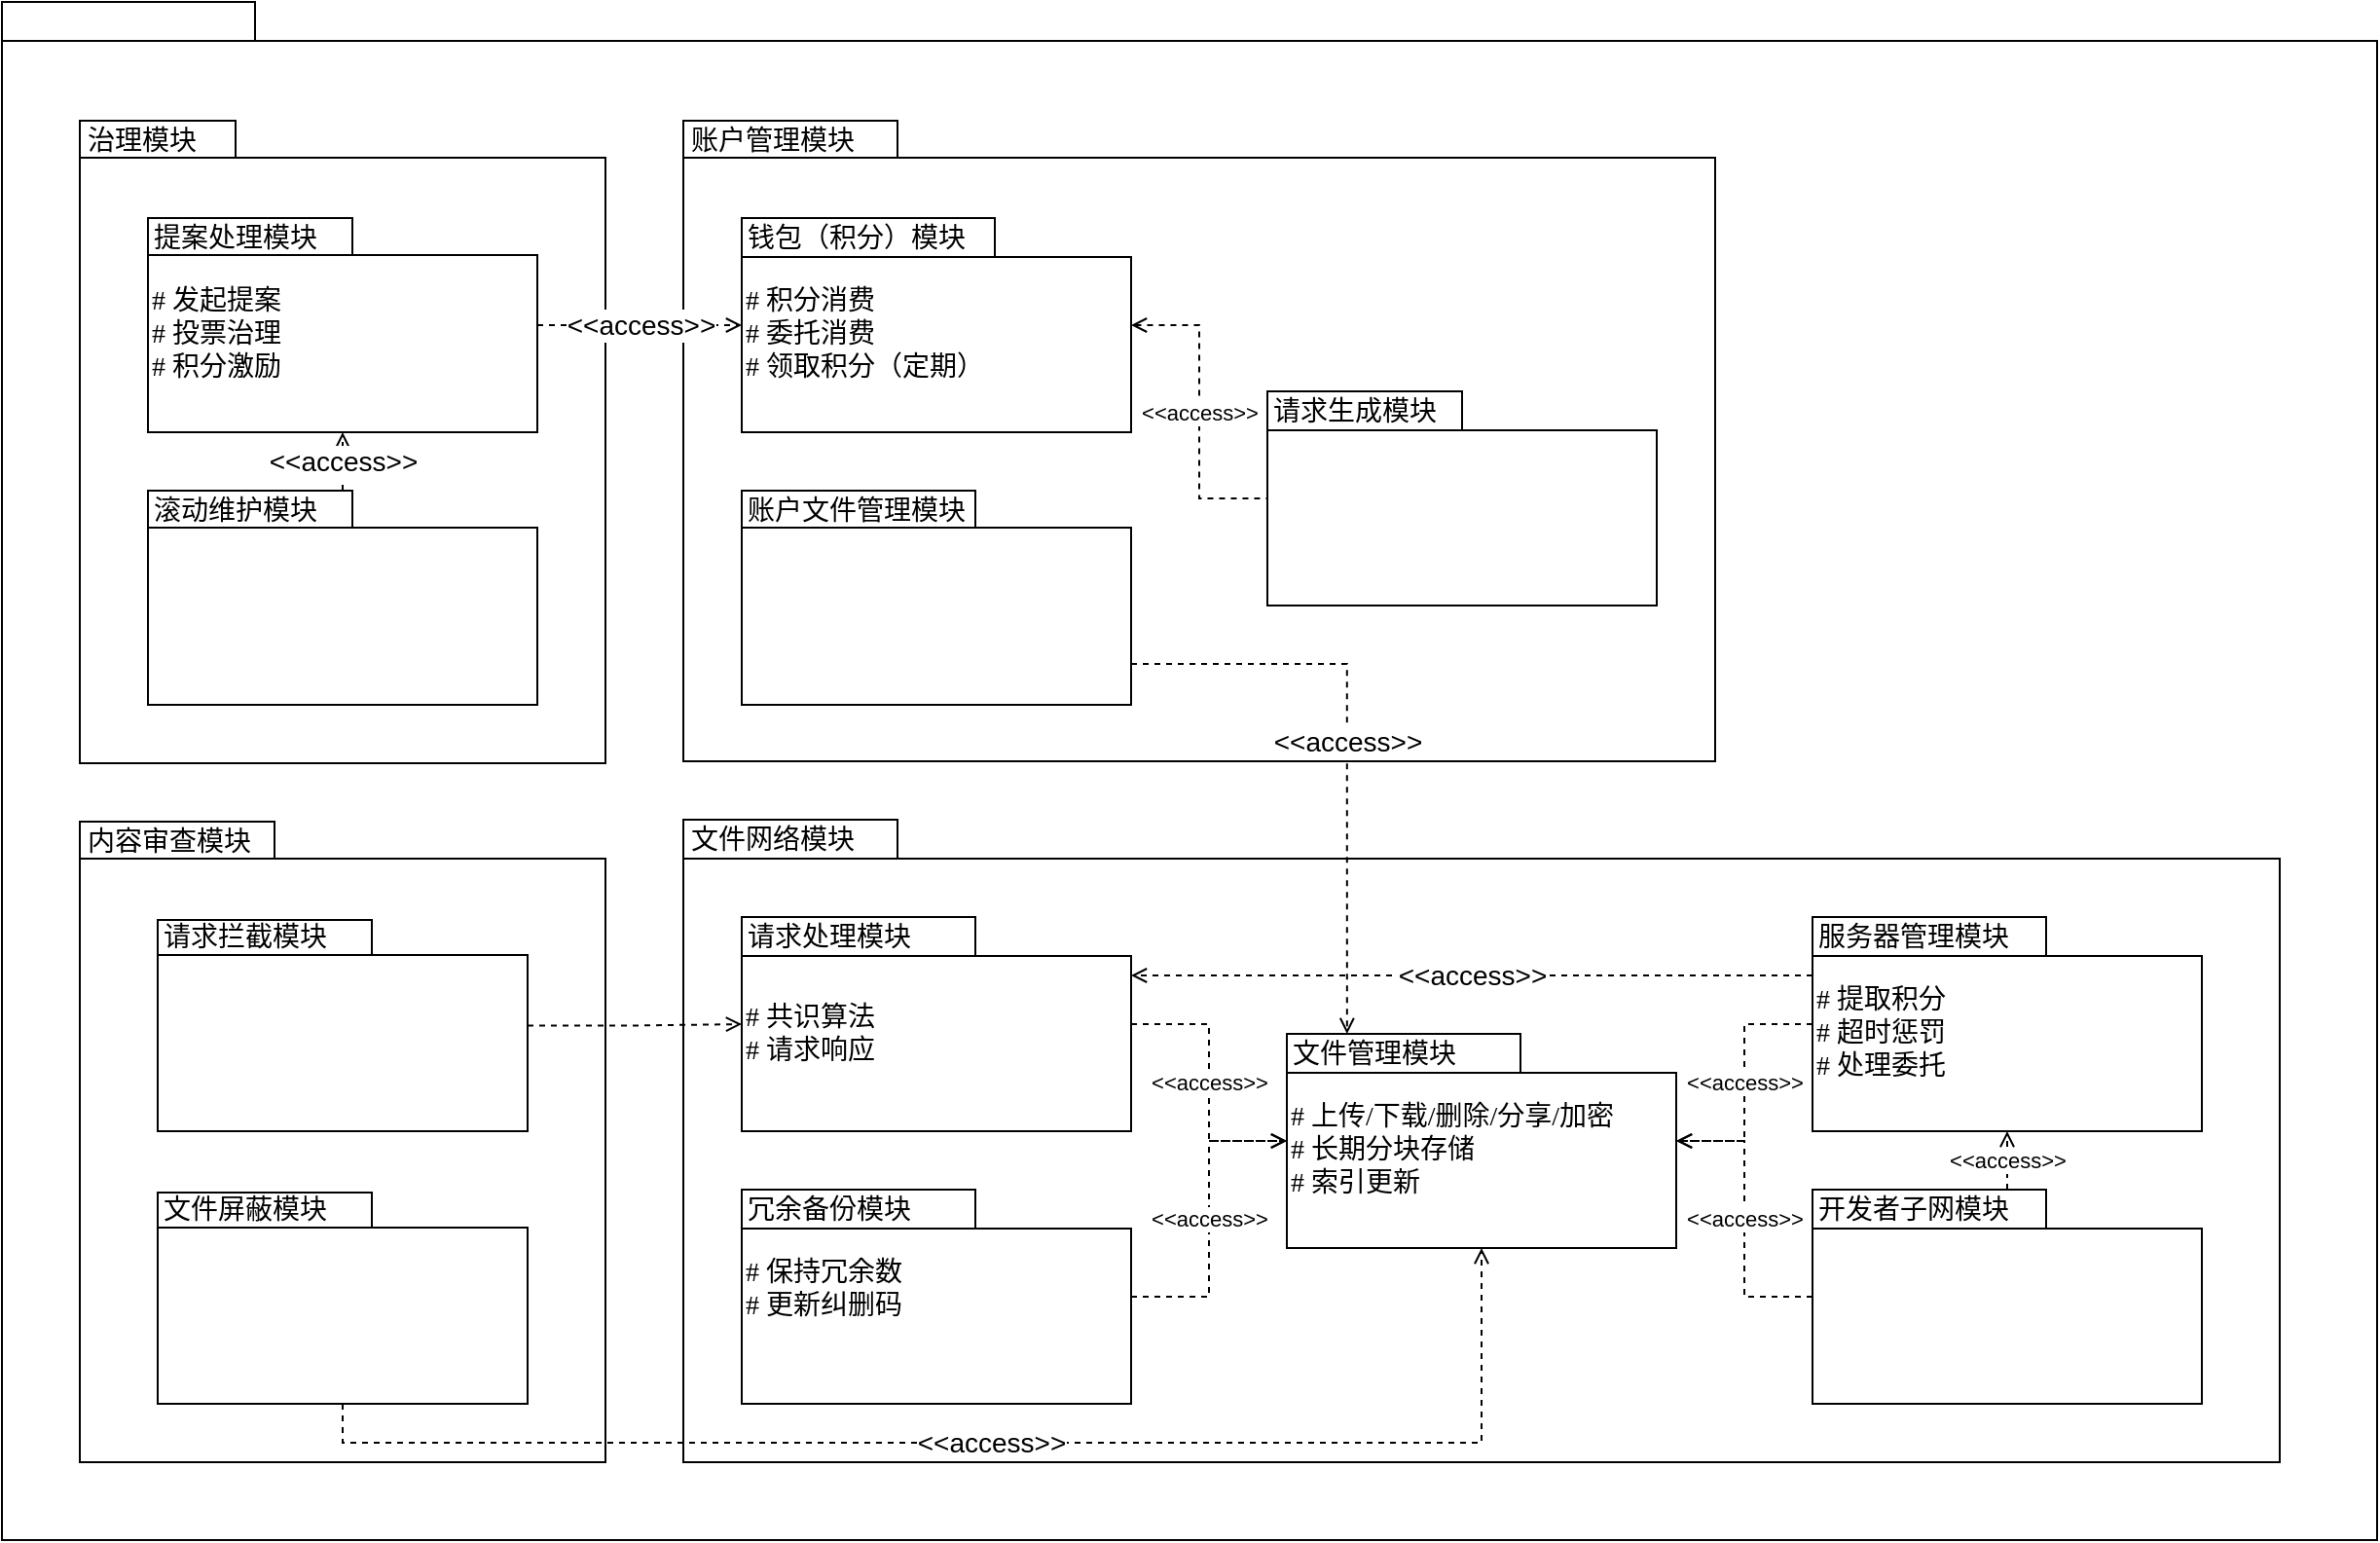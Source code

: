 <mxfile version="20.6.2" type="device"><diagram name="Page-1" id="b5b7bab2-c9e2-2cf4-8b2a-24fd1a2a6d21"><mxGraphModel dx="1730" dy="-137" grid="1" gridSize="10" guides="1" tooltips="1" connect="1" arrows="1" fold="1" page="1" pageScale="1" pageWidth="827" pageHeight="1169" background="none" math="0" shadow="0"><root><mxCell id="0"/><mxCell id="1" parent="0"/><mxCell id="MmXqtf6gfNPyjp5Q-xVq-26" value="" style="shape=folder;fontStyle=1;spacingTop=10;tabWidth=130;tabHeight=20;tabPosition=left;html=1;rounded=0;shadow=0;comic=0;labelBackgroundColor=none;strokeWidth=1;fillColor=none;fontFamily=Verdana;fontSize=10;align=center;" parent="1" vertex="1"><mxGeometry x="40" y="1200" width="1220" height="790" as="geometry"/></mxCell><mxCell id="BdhaXkk_X3A4e7f7dvyO-38" value="" style="shape=folder;fontStyle=1;spacingTop=10;tabWidth=110;tabHeight=19;tabPosition=left;html=1;rounded=0;shadow=0;comic=0;labelBackgroundColor=none;strokeWidth=1;fontFamily=Verdana;fontSize=10;align=center;" parent="1" vertex="1"><mxGeometry x="390" y="1261" width="530" height="329" as="geometry"/></mxCell><mxCell id="BdhaXkk_X3A4e7f7dvyO-46" value="" style="group" parent="1" vertex="1" connectable="0"><mxGeometry x="80" y="1261" width="270" height="330" as="geometry"/></mxCell><mxCell id="BdhaXkk_X3A4e7f7dvyO-47" value="" style="shape=folder;fontStyle=1;spacingTop=10;tabWidth=80;tabHeight=19;tabPosition=left;html=1;rounded=0;shadow=0;comic=0;labelBackgroundColor=none;strokeWidth=1;fontFamily=Verdana;fontSize=10;align=center;" parent="BdhaXkk_X3A4e7f7dvyO-46" vertex="1"><mxGeometry width="270" height="330" as="geometry"/></mxCell><mxCell id="BdhaXkk_X3A4e7f7dvyO-48" value="&lt;span style=&quot;font-size: 14px;&quot;&gt;治理模块&lt;/span&gt;" style="text;html=1;align=left;verticalAlign=top;spacingTop=-4;fontSize=10;fontFamily=Verdana" parent="BdhaXkk_X3A4e7f7dvyO-46" vertex="1"><mxGeometry x="2" width="68" height="20" as="geometry"/></mxCell><mxCell id="BdhaXkk_X3A4e7f7dvyO-49" value="" style="group" parent="BdhaXkk_X3A4e7f7dvyO-46" vertex="1" connectable="0"><mxGeometry x="35" y="50" width="200" height="110" as="geometry"/></mxCell><mxCell id="BdhaXkk_X3A4e7f7dvyO-50" value="&lt;font style=&quot;font-size: 14px; font-weight: normal;&quot;&gt;# 发起提案&lt;br&gt;# 投票治理&lt;br&gt;# 积分激励&lt;br&gt;&lt;/font&gt;" style="shape=folder;fontStyle=1;spacingTop=10;tabWidth=105;tabHeight=19;tabPosition=left;html=1;rounded=0;shadow=0;comic=0;labelBackgroundColor=none;strokeWidth=1;fontFamily=Verdana;fontSize=10;align=left;" parent="BdhaXkk_X3A4e7f7dvyO-49" vertex="1"><mxGeometry width="200" height="110" as="geometry"/></mxCell><mxCell id="BdhaXkk_X3A4e7f7dvyO-51" value="&lt;span style=&quot;font-size: 14px;&quot;&gt;提案处理模块&lt;/span&gt;" style="text;html=1;align=left;verticalAlign=top;spacingTop=-4;fontSize=10;fontFamily=Verdana" parent="BdhaXkk_X3A4e7f7dvyO-49" vertex="1"><mxGeometry x="1.48" width="117.78" height="20" as="geometry"/></mxCell><mxCell id="BdhaXkk_X3A4e7f7dvyO-52" value="" style="group" parent="BdhaXkk_X3A4e7f7dvyO-46" vertex="1" connectable="0"><mxGeometry x="35" y="190" width="200" height="110" as="geometry"/></mxCell><mxCell id="BdhaXkk_X3A4e7f7dvyO-53" value="" style="shape=folder;fontStyle=1;spacingTop=10;tabWidth=105;tabHeight=19;tabPosition=left;html=1;rounded=0;shadow=0;comic=0;labelBackgroundColor=none;strokeWidth=1;fontFamily=Verdana;fontSize=10;align=center;" parent="BdhaXkk_X3A4e7f7dvyO-52" vertex="1"><mxGeometry width="200" height="110" as="geometry"/></mxCell><mxCell id="BdhaXkk_X3A4e7f7dvyO-54" value="&lt;span style=&quot;font-size: 14px;&quot;&gt;滚动维护模块&lt;/span&gt;" style="text;html=1;align=left;verticalAlign=top;spacingTop=-4;fontSize=10;fontFamily=Verdana" parent="BdhaXkk_X3A4e7f7dvyO-52" vertex="1"><mxGeometry x="1.48" width="117.78" height="20" as="geometry"/></mxCell><mxCell id="FvVLiDJaQNx0vtGSNbEN-18" value="&amp;lt;&amp;lt;access&amp;gt;&amp;gt;" style="edgeStyle=orthogonalEdgeStyle;rounded=0;orthogonalLoop=1;jettySize=auto;html=1;dashed=1;fontSize=14;startArrow=none;startFill=0;endArrow=open;endFill=0;" edge="1" parent="BdhaXkk_X3A4e7f7dvyO-46" source="BdhaXkk_X3A4e7f7dvyO-53" target="BdhaXkk_X3A4e7f7dvyO-50"><mxGeometry relative="1" as="geometry"/></mxCell><mxCell id="BdhaXkk_X3A4e7f7dvyO-39" value="&lt;span style=&quot;font-size: 14px;&quot;&gt;账户管理模块&lt;/span&gt;" style="text;html=1;align=left;verticalAlign=top;spacingTop=-4;fontSize=10;fontFamily=Verdana" parent="1" vertex="1"><mxGeometry x="391.93" y="1261" width="118.07" height="19" as="geometry"/></mxCell><mxCell id="BdhaXkk_X3A4e7f7dvyO-98" value="" style="group" parent="1" vertex="1" connectable="0"><mxGeometry x="420" y="1311" width="200" height="110" as="geometry"/></mxCell><mxCell id="BdhaXkk_X3A4e7f7dvyO-99" value="&lt;font style=&quot;font-size: 14px; font-weight: normal;&quot;&gt;# 积分消费&lt;br&gt;# 委托消费&lt;br&gt;# 领取积分（定期）&lt;br&gt;&lt;/font&gt;" style="shape=folder;fontStyle=1;spacingTop=10;tabWidth=130;tabHeight=20;tabPosition=left;html=1;rounded=0;shadow=0;comic=0;labelBackgroundColor=none;strokeWidth=1;fontFamily=Verdana;fontSize=10;align=left;" parent="BdhaXkk_X3A4e7f7dvyO-98" vertex="1"><mxGeometry width="200" height="110" as="geometry"/></mxCell><mxCell id="BdhaXkk_X3A4e7f7dvyO-100" value="&lt;span style=&quot;font-size: 14px;&quot;&gt;钱包（积分）模块&lt;/span&gt;" style="text;html=1;align=left;verticalAlign=top;spacingTop=-4;fontSize=10;fontFamily=Verdana" parent="BdhaXkk_X3A4e7f7dvyO-98" vertex="1"><mxGeometry x="1.48" width="117.78" height="20" as="geometry"/></mxCell><mxCell id="BdhaXkk_X3A4e7f7dvyO-95" value="" style="group" parent="1" vertex="1" connectable="0"><mxGeometry x="420" y="1451" width="200" height="110" as="geometry"/></mxCell><mxCell id="BdhaXkk_X3A4e7f7dvyO-96" value="" style="shape=folder;fontStyle=1;spacingTop=10;tabWidth=120;tabHeight=19;tabPosition=left;html=1;rounded=0;shadow=0;comic=0;labelBackgroundColor=none;strokeWidth=1;fontFamily=Verdana;fontSize=10;align=center;" parent="BdhaXkk_X3A4e7f7dvyO-95" vertex="1"><mxGeometry width="200" height="110" as="geometry"/></mxCell><mxCell id="BdhaXkk_X3A4e7f7dvyO-97" value="&lt;span style=&quot;font-size: 14px;&quot;&gt;账户文件管理模块&lt;/span&gt;" style="text;html=1;align=left;verticalAlign=top;spacingTop=-4;fontSize=10;fontFamily=Verdana" parent="BdhaXkk_X3A4e7f7dvyO-95" vertex="1"><mxGeometry x="1.48" width="117.78" height="20" as="geometry"/></mxCell><mxCell id="BdhaXkk_X3A4e7f7dvyO-91" value="" style="group" parent="1" vertex="1" connectable="0"><mxGeometry x="690" y="1400" width="200" height="110" as="geometry"/></mxCell><mxCell id="BdhaXkk_X3A4e7f7dvyO-92" value="" style="shape=folder;fontStyle=1;spacingTop=10;tabWidth=100;tabHeight=20;tabPosition=left;html=1;rounded=0;shadow=0;comic=0;labelBackgroundColor=none;strokeWidth=1;fontFamily=Verdana;fontSize=10;align=center;" parent="BdhaXkk_X3A4e7f7dvyO-91" vertex="1"><mxGeometry width="200" height="110" as="geometry"/></mxCell><mxCell id="BdhaXkk_X3A4e7f7dvyO-93" value="&lt;span style=&quot;font-size: 14px;&quot;&gt;请求生成模块&lt;/span&gt;" style="text;html=1;align=left;verticalAlign=top;spacingTop=-4;fontSize=10;fontFamily=Verdana" parent="BdhaXkk_X3A4e7f7dvyO-91" vertex="1"><mxGeometry x="1.48" width="117.78" height="20" as="geometry"/></mxCell><mxCell id="BdhaXkk_X3A4e7f7dvyO-123" value="&amp;lt;&amp;lt;access&amp;gt;&amp;gt;" style="edgeStyle=orthogonalEdgeStyle;rounded=0;orthogonalLoop=1;jettySize=auto;html=1;dashed=1;endArrow=none;endFill=0;startArrow=open;startFill=0;" parent="1" source="BdhaXkk_X3A4e7f7dvyO-99" target="BdhaXkk_X3A4e7f7dvyO-92" edge="1"><mxGeometry relative="1" as="geometry"/></mxCell><mxCell id="BdhaXkk_X3A4e7f7dvyO-31" value="" style="shape=folder;fontStyle=1;spacingTop=10;tabWidth=110;tabHeight=20;tabPosition=left;html=1;rounded=0;shadow=0;comic=0;labelBackgroundColor=none;strokeWidth=1;fontFamily=Verdana;fontSize=10;align=center;" parent="1" vertex="1"><mxGeometry x="390" y="1620" width="820" height="330" as="geometry"/></mxCell><mxCell id="BdhaXkk_X3A4e7f7dvyO-32" value="&lt;span style=&quot;font-size: 14px;&quot;&gt;文件网络模块&lt;/span&gt;" style="text;html=1;align=left;verticalAlign=top;spacingTop=-4;fontSize=10;fontFamily=Verdana" parent="1" vertex="1"><mxGeometry x="391.93" y="1620" width="153.11" height="20" as="geometry"/></mxCell><mxCell id="BdhaXkk_X3A4e7f7dvyO-75" value="" style="group" parent="1" vertex="1" connectable="0"><mxGeometry x="420" y="1670" width="200" height="110" as="geometry"/></mxCell><mxCell id="BdhaXkk_X3A4e7f7dvyO-76" value="&lt;span style=&quot;font-weight: normal;&quot;&gt;&lt;font style=&quot;font-size: 14px;&quot;&gt;# 共识算法&lt;br&gt;# 请求响应&lt;br&gt;&lt;/font&gt;&lt;/span&gt;" style="shape=folder;fontStyle=1;spacingTop=10;tabWidth=120;tabHeight=20;tabPosition=left;html=1;rounded=0;shadow=0;comic=0;labelBackgroundColor=none;strokeWidth=1;fontFamily=Verdana;fontSize=10;align=left;" parent="BdhaXkk_X3A4e7f7dvyO-75" vertex="1"><mxGeometry width="200" height="110" as="geometry"/></mxCell><mxCell id="BdhaXkk_X3A4e7f7dvyO-77" value="&lt;span style=&quot;font-size: 14px;&quot;&gt;请求处理模块&lt;/span&gt;" style="text;html=1;align=left;verticalAlign=top;spacingTop=-4;fontSize=10;fontFamily=Verdana" parent="BdhaXkk_X3A4e7f7dvyO-75" vertex="1"><mxGeometry x="1.48" width="117.78" height="20" as="geometry"/></mxCell><mxCell id="BdhaXkk_X3A4e7f7dvyO-84" value="" style="group" parent="1" vertex="1" connectable="0"><mxGeometry x="970" y="1810" width="200" height="110" as="geometry"/></mxCell><mxCell id="BdhaXkk_X3A4e7f7dvyO-85" value="" style="shape=folder;fontStyle=1;spacingTop=10;tabWidth=120;tabHeight=20;tabPosition=left;html=1;rounded=0;shadow=0;comic=0;labelBackgroundColor=none;strokeWidth=1;fontFamily=Verdana;fontSize=10;align=center;" parent="BdhaXkk_X3A4e7f7dvyO-84" vertex="1"><mxGeometry width="200" height="110" as="geometry"/></mxCell><mxCell id="BdhaXkk_X3A4e7f7dvyO-86" value="&lt;span style=&quot;font-size: 14px;&quot;&gt;开发者子网模块&lt;/span&gt;" style="text;html=1;align=left;verticalAlign=top;spacingTop=-4;fontSize=10;fontFamily=Verdana" parent="BdhaXkk_X3A4e7f7dvyO-84" vertex="1"><mxGeometry x="1.48" width="117.78" height="20" as="geometry"/></mxCell><mxCell id="BdhaXkk_X3A4e7f7dvyO-88" value="" style="group" parent="1" vertex="1" connectable="0"><mxGeometry x="970" y="1670" width="200" height="110" as="geometry"/></mxCell><mxCell id="BdhaXkk_X3A4e7f7dvyO-89" value="&lt;span style=&quot;font-weight: normal;&quot;&gt;&lt;font style=&quot;font-size: 14px;&quot;&gt;# 提取积分&lt;br&gt;# 超时惩罚&lt;br&gt;# 处理委托&lt;br&gt;&lt;/font&gt;&lt;/span&gt;" style="shape=folder;fontStyle=1;spacingTop=10;tabWidth=120;tabHeight=20;tabPosition=left;html=1;rounded=0;shadow=0;comic=0;labelBackgroundColor=none;strokeWidth=1;fontFamily=Verdana;fontSize=10;align=left;" parent="BdhaXkk_X3A4e7f7dvyO-88" vertex="1"><mxGeometry width="200" height="110" as="geometry"/></mxCell><mxCell id="BdhaXkk_X3A4e7f7dvyO-90" value="&lt;span style=&quot;font-size: 14px;&quot;&gt;服务器管理模块&lt;/span&gt;" style="text;html=1;align=left;verticalAlign=top;spacingTop=-4;fontSize=10;fontFamily=Verdana" parent="BdhaXkk_X3A4e7f7dvyO-88" vertex="1"><mxGeometry x="1.48" width="117.78" height="20" as="geometry"/></mxCell><mxCell id="MmXqtf6gfNPyjp5Q-xVq-1" value="" style="shape=folder;fontStyle=1;spacingTop=10;tabWidth=100;tabHeight=19;tabPosition=left;html=1;rounded=0;shadow=0;comic=0;labelBackgroundColor=none;strokeWidth=1;fontFamily=Verdana;fontSize=10;align=center;" parent="1" vertex="1"><mxGeometry x="80" y="1621" width="270" height="329" as="geometry"/></mxCell><mxCell id="MmXqtf6gfNPyjp5Q-xVq-2" value="&lt;span style=&quot;font-size: 14px;&quot;&gt;内容审查模块&lt;/span&gt;" style="text;html=1;align=left;verticalAlign=top;spacingTop=-4;fontSize=10;fontFamily=Verdana" parent="1" vertex="1"><mxGeometry x="82" y="1621" width="159" height="19.231" as="geometry"/></mxCell><mxCell id="MmXqtf6gfNPyjp5Q-xVq-18" value="" style="group" parent="1" vertex="1" connectable="0"><mxGeometry x="120" y="1670" width="190" height="110" as="geometry"/></mxCell><mxCell id="MmXqtf6gfNPyjp5Q-xVq-3" value="" style="shape=folder;fontStyle=1;spacingTop=10;tabWidth=110;tabHeight=18;tabPosition=left;html=1;rounded=0;shadow=0;comic=0;labelBackgroundColor=none;strokeWidth=1;fontFamily=Verdana;fontSize=10;align=center;" parent="MmXqtf6gfNPyjp5Q-xVq-18" vertex="1"><mxGeometry y="1.549" width="190" height="108.451" as="geometry"/></mxCell><mxCell id="MmXqtf6gfNPyjp5Q-xVq-4" value="&lt;span style=&quot;font-size: 14px;&quot;&gt;请求拦截模块&lt;/span&gt;" style="text;html=1;align=left;verticalAlign=top;spacingTop=-4;fontSize=10;fontFamily=Verdana" parent="MmXqtf6gfNPyjp5Q-xVq-18" vertex="1"><mxGeometry x="1" width="99" height="20" as="geometry"/></mxCell><mxCell id="MmXqtf6gfNPyjp5Q-xVq-19" value="" style="group" parent="1" vertex="1" connectable="0"><mxGeometry x="120" y="1810" width="190" height="110" as="geometry"/></mxCell><mxCell id="MmXqtf6gfNPyjp5Q-xVq-6" value="" style="shape=folder;fontStyle=1;spacingTop=10;tabWidth=110;tabHeight=18;tabPosition=left;html=1;rounded=0;shadow=0;comic=0;labelBackgroundColor=none;strokeWidth=1;fontFamily=Verdana;fontSize=10;align=center;" parent="MmXqtf6gfNPyjp5Q-xVq-19" vertex="1"><mxGeometry y="1.549" width="190" height="108.451" as="geometry"/></mxCell><mxCell id="MmXqtf6gfNPyjp5Q-xVq-5" value="&lt;span style=&quot;font-size: 14px;&quot;&gt;文件屏蔽模块&lt;/span&gt;" style="text;html=1;align=left;verticalAlign=top;spacingTop=-4;fontSize=10;fontFamily=Verdana" parent="MmXqtf6gfNPyjp5Q-xVq-19" vertex="1"><mxGeometry x="1" width="109" height="20" as="geometry"/></mxCell><mxCell id="FvVLiDJaQNx0vtGSNbEN-5" value="" style="group" vertex="1" connectable="0" parent="1"><mxGeometry x="420" y="1810" width="200" height="110" as="geometry"/></mxCell><mxCell id="FvVLiDJaQNx0vtGSNbEN-6" value="&lt;font style=&quot;font-size: 14px; font-weight: normal;&quot;&gt;# 保持冗余数&lt;br&gt;# 更新纠删码&lt;br&gt;&lt;br&gt;&lt;/font&gt;" style="shape=folder;fontStyle=1;spacingTop=10;tabWidth=120;tabHeight=20;tabPosition=left;html=1;rounded=0;shadow=0;comic=0;labelBackgroundColor=none;strokeWidth=1;fontFamily=Verdana;fontSize=10;align=left;" vertex="1" parent="FvVLiDJaQNx0vtGSNbEN-5"><mxGeometry width="200" height="110" as="geometry"/></mxCell><mxCell id="FvVLiDJaQNx0vtGSNbEN-7" value="&lt;span style=&quot;font-size: 14px;&quot;&gt;冗余备份模块&lt;/span&gt;" style="text;html=1;align=left;verticalAlign=top;spacingTop=-4;fontSize=10;fontFamily=Verdana" vertex="1" parent="FvVLiDJaQNx0vtGSNbEN-5"><mxGeometry x="1.48" width="117.78" height="20" as="geometry"/></mxCell><mxCell id="FvVLiDJaQNx0vtGSNbEN-8" value="" style="group;align=left;" vertex="1" connectable="0" parent="1"><mxGeometry x="700" y="1730" width="200" height="110" as="geometry"/></mxCell><mxCell id="FvVLiDJaQNx0vtGSNbEN-9" value="&lt;font style=&quot;font-size: 14px; font-weight: normal;&quot;&gt;# 上传/下载/删除/分享/加密&lt;br&gt;# 长期分块存储&lt;br&gt;# 索引更新&lt;br&gt;&lt;/font&gt;" style="shape=folder;fontStyle=1;spacingTop=10;tabWidth=120;tabHeight=20;tabPosition=left;html=1;rounded=0;shadow=0;comic=0;labelBackgroundColor=none;strokeWidth=1;fontFamily=Verdana;fontSize=10;align=left;" vertex="1" parent="FvVLiDJaQNx0vtGSNbEN-8"><mxGeometry width="200" height="110" as="geometry"/></mxCell><mxCell id="FvVLiDJaQNx0vtGSNbEN-10" value="&lt;span style=&quot;font-size: 14px;&quot;&gt;文件管理模块&lt;/span&gt;" style="text;html=1;align=left;verticalAlign=top;spacingTop=-4;fontSize=10;fontFamily=Verdana" vertex="1" parent="FvVLiDJaQNx0vtGSNbEN-8"><mxGeometry x="1.48" width="117.78" height="20" as="geometry"/></mxCell><mxCell id="FvVLiDJaQNx0vtGSNbEN-11" value="&amp;lt;&amp;lt;access&amp;gt;&amp;gt;" style="edgeStyle=orthogonalEdgeStyle;rounded=0;orthogonalLoop=1;jettySize=auto;html=1;startArrow=none;startFill=0;endArrow=open;endFill=0;dashed=1;" edge="1" parent="1" source="FvVLiDJaQNx0vtGSNbEN-6" target="FvVLiDJaQNx0vtGSNbEN-9"><mxGeometry relative="1" as="geometry"/></mxCell><mxCell id="FvVLiDJaQNx0vtGSNbEN-12" value="&amp;lt;&amp;lt;access&amp;gt;&amp;gt;" style="edgeStyle=orthogonalEdgeStyle;rounded=0;orthogonalLoop=1;jettySize=auto;html=1;dashed=1;startArrow=none;startFill=0;endArrow=open;endFill=0;" edge="1" parent="1" source="BdhaXkk_X3A4e7f7dvyO-76" target="FvVLiDJaQNx0vtGSNbEN-9"><mxGeometry relative="1" as="geometry"/></mxCell><mxCell id="FvVLiDJaQNx0vtGSNbEN-13" value="&amp;lt;&amp;lt;access&amp;gt;&amp;gt;" style="edgeStyle=orthogonalEdgeStyle;rounded=0;orthogonalLoop=1;jettySize=auto;html=1;dashed=1;startArrow=none;startFill=0;endArrow=open;endFill=0;" edge="1" parent="1" source="BdhaXkk_X3A4e7f7dvyO-89" target="FvVLiDJaQNx0vtGSNbEN-9"><mxGeometry relative="1" as="geometry"/></mxCell><mxCell id="FvVLiDJaQNx0vtGSNbEN-14" value="&amp;lt;&amp;lt;access&amp;gt;&amp;gt;" style="edgeStyle=orthogonalEdgeStyle;rounded=0;orthogonalLoop=1;jettySize=auto;html=1;dashed=1;startArrow=none;startFill=0;endArrow=open;endFill=0;" edge="1" parent="1" source="BdhaXkk_X3A4e7f7dvyO-85" target="FvVLiDJaQNx0vtGSNbEN-9"><mxGeometry relative="1" as="geometry"/></mxCell><mxCell id="FvVLiDJaQNx0vtGSNbEN-15" value="&amp;lt;&amp;lt;access&amp;gt;&amp;gt;" style="edgeStyle=orthogonalEdgeStyle;rounded=0;orthogonalLoop=1;jettySize=auto;html=1;dashed=1;startArrow=none;startFill=0;endArrow=open;endFill=0;" edge="1" parent="1" source="BdhaXkk_X3A4e7f7dvyO-85" target="BdhaXkk_X3A4e7f7dvyO-89"><mxGeometry relative="1" as="geometry"/></mxCell><mxCell id="FvVLiDJaQNx0vtGSNbEN-17" value="&amp;lt;&amp;lt;access&amp;gt;&amp;gt;" style="edgeStyle=orthogonalEdgeStyle;rounded=0;orthogonalLoop=1;jettySize=auto;html=1;dashed=1;fontSize=14;startArrow=none;startFill=0;endArrow=open;endFill=0;" edge="1" parent="1" source="BdhaXkk_X3A4e7f7dvyO-89" target="BdhaXkk_X3A4e7f7dvyO-76"><mxGeometry relative="1" as="geometry"><Array as="points"><mxPoint x="800" y="1700"/><mxPoint x="800" y="1700"/></Array></mxGeometry></mxCell><mxCell id="FvVLiDJaQNx0vtGSNbEN-20" value="&amp;lt;&amp;lt;access&amp;gt;&amp;gt;" style="edgeStyle=orthogonalEdgeStyle;rounded=0;orthogonalLoop=1;jettySize=auto;html=1;entryX=0.25;entryY=0;entryDx=0;entryDy=0;dashed=1;fontSize=14;startArrow=none;startFill=0;endArrow=open;endFill=0;" edge="1" parent="1" source="BdhaXkk_X3A4e7f7dvyO-96" target="FvVLiDJaQNx0vtGSNbEN-10"><mxGeometry relative="1" as="geometry"><Array as="points"><mxPoint x="731" y="1540"/></Array></mxGeometry></mxCell><mxCell id="FvVLiDJaQNx0vtGSNbEN-21" value="&amp;lt;&amp;lt;access&amp;gt;&amp;gt;" style="edgeStyle=orthogonalEdgeStyle;rounded=0;orthogonalLoop=1;jettySize=auto;html=1;dashed=1;fontSize=14;startArrow=none;startFill=0;endArrow=open;endFill=0;" edge="1" parent="1" source="BdhaXkk_X3A4e7f7dvyO-50" target="BdhaXkk_X3A4e7f7dvyO-99"><mxGeometry relative="1" as="geometry"/></mxCell><mxCell id="FvVLiDJaQNx0vtGSNbEN-22" style="edgeStyle=orthogonalEdgeStyle;rounded=0;orthogonalLoop=1;jettySize=auto;html=1;dashed=1;fontSize=14;startArrow=none;startFill=0;endArrow=open;endFill=0;" edge="1" parent="1" source="MmXqtf6gfNPyjp5Q-xVq-3" target="BdhaXkk_X3A4e7f7dvyO-76"><mxGeometry relative="1" as="geometry"/></mxCell><mxCell id="FvVLiDJaQNx0vtGSNbEN-23" value="&amp;lt;&amp;lt;access&amp;gt;&amp;gt;" style="edgeStyle=orthogonalEdgeStyle;rounded=0;orthogonalLoop=1;jettySize=auto;html=1;dashed=1;fontSize=14;startArrow=none;startFill=0;endArrow=open;endFill=0;" edge="1" parent="1" source="MmXqtf6gfNPyjp5Q-xVq-6" target="FvVLiDJaQNx0vtGSNbEN-9"><mxGeometry relative="1" as="geometry"><Array as="points"><mxPoint x="215" y="1940"/><mxPoint x="800" y="1940"/></Array></mxGeometry></mxCell></root></mxGraphModel></diagram></mxfile>